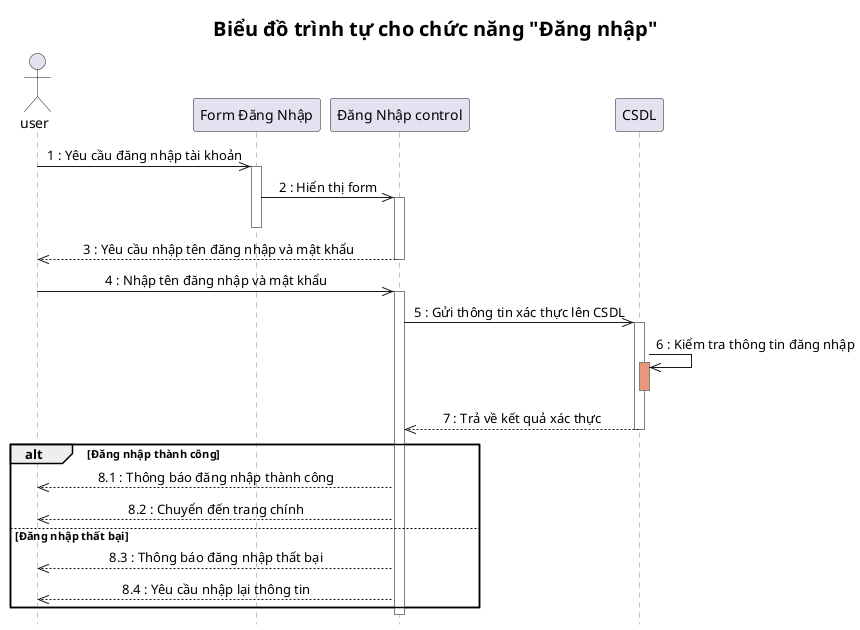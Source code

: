 @startuml
hide footbox
skinparam sequenceMessageAlign center
skinparam SequenceLifeLineBorderColor grey
skinparam SequenceLifeLineBorderThickness 1

!define ACTOR_STYLE stereotype actor
!define BOUNDARY_STYLE stereotype boundary
!define CONTROL_STYLE stereotype control
!define DATABASE_STYLE stereotype database

skinparam backgroundColor white
skinparam title {
  FontSize 20
  FontStyle bold
}

title Biểu đồ trình tự cho chức năng "Đăng nhập"


actor "user" as KH 
participant "Form Đăng Nhập" as FDN 
participant "Đăng Nhập control" as DNC 
participant "CSDL" as CSDL 

KH ->> FDN: 1 : Yêu cầu đăng nhập tài khoản
activate FDN

FDN ->> DNC: 2 : Hiển thị form
activate DNC
deactivate FDN

DNC -->> KH: 3 : Yêu cầu nhập tên đăng nhập và mật khẩu
deactivate DNC

KH ->> DNC: 4 : Nhập tên đăng nhập và mật khẩu
activate DNC

DNC ->> CSDL: 5 : Gửi thông tin xác thực lên CSDL
activate CSDL

CSDL ->> CSDL: 6 : Kiểm tra thông tin đăng nhập
activate CSDL #DarkSalmon
deactivate CSDL

CSDL -->> DNC: 7 : Trả về kết quả xác thực
deactivate CSDL

alt Đăng nhập thành công
    DNC -->> KH: 8.1 : Thông báo đăng nhập thành công
    DNC -->> KH: 8.2 : Chuyển đến trang chính
else Đăng nhập thất bại
    DNC -->> KH: 8.3 : Thông báo đăng nhập thất bại
    DNC -->> KH: 8.4 : Yêu cầu nhập lại thông tin
end
deactivate DNC
@enduml